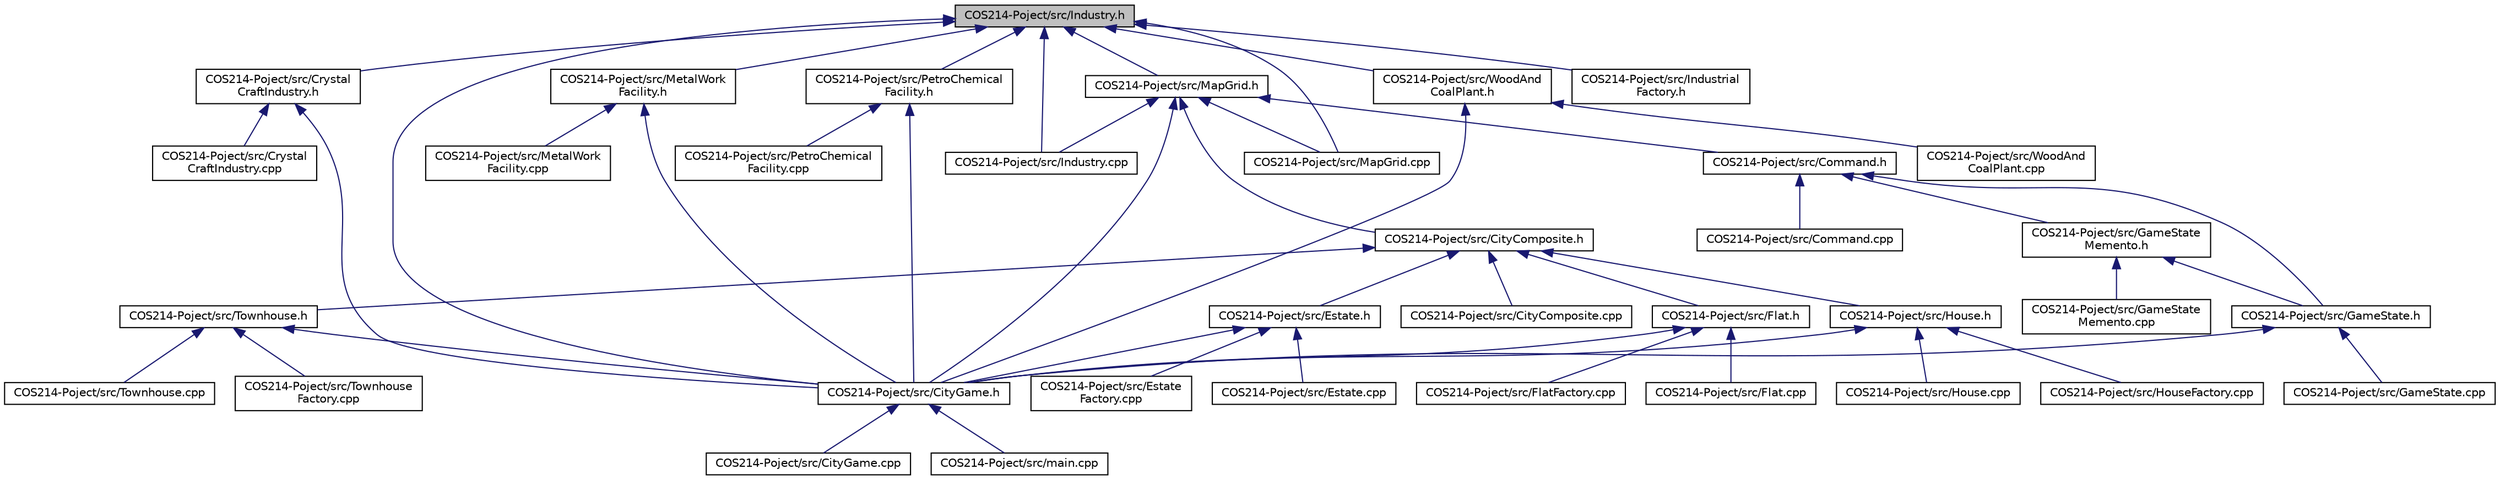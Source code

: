 digraph "COS214-Poject/src/Industry.h"
{
 // LATEX_PDF_SIZE
  edge [fontname="Helvetica",fontsize="10",labelfontname="Helvetica",labelfontsize="10"];
  node [fontname="Helvetica",fontsize="10",shape=record];
  Node1 [label="COS214-Poject/src/Industry.h",height=0.2,width=0.4,color="black", fillcolor="grey75", style="filled", fontcolor="black",tooltip=" "];
  Node1 -> Node2 [dir="back",color="midnightblue",fontsize="10",style="solid"];
  Node2 [label="COS214-Poject/src/CityGame.h",height=0.2,width=0.4,color="black", fillcolor="white", style="filled",URL="$CityGame_8h.html",tooltip=" "];
  Node2 -> Node3 [dir="back",color="midnightblue",fontsize="10",style="solid"];
  Node3 [label="COS214-Poject/src/CityGame.cpp",height=0.2,width=0.4,color="black", fillcolor="white", style="filled",URL="$CityGame_8cpp.html",tooltip=" "];
  Node2 -> Node4 [dir="back",color="midnightblue",fontsize="10",style="solid"];
  Node4 [label="COS214-Poject/src/main.cpp",height=0.2,width=0.4,color="black", fillcolor="white", style="filled",URL="$main_8cpp.html",tooltip=" "];
  Node1 -> Node5 [dir="back",color="midnightblue",fontsize="10",style="solid"];
  Node5 [label="COS214-Poject/src/Crystal\lCraftIndustry.h",height=0.2,width=0.4,color="black", fillcolor="white", style="filled",URL="$CrystalCraftIndustry_8h.html",tooltip="Declaration of the CrystalCraftIndustry class, a specific type of Industry that processes diamonds an..."];
  Node5 -> Node2 [dir="back",color="midnightblue",fontsize="10",style="solid"];
  Node5 -> Node6 [dir="back",color="midnightblue",fontsize="10",style="solid"];
  Node6 [label="COS214-Poject/src/Crystal\lCraftIndustry.cpp",height=0.2,width=0.4,color="black", fillcolor="white", style="filled",URL="$CrystalCraftIndustry_8cpp.html",tooltip="Implementation of the CrystalCraftIndustry class for processing diamond and stone resources."];
  Node1 -> Node7 [dir="back",color="midnightblue",fontsize="10",style="solid"];
  Node7 [label="COS214-Poject/src/Industrial\lFactory.h",height=0.2,width=0.4,color="black", fillcolor="white", style="filled",URL="$IndustrialFactory_8h.html",tooltip=" "];
  Node1 -> Node8 [dir="back",color="midnightblue",fontsize="10",style="solid"];
  Node8 [label="COS214-Poject/src/Industry.cpp",height=0.2,width=0.4,color="black", fillcolor="white", style="filled",URL="$Industry_8cpp.html",tooltip=" "];
  Node1 -> Node9 [dir="back",color="midnightblue",fontsize="10",style="solid"];
  Node9 [label="COS214-Poject/src/MapGrid.cpp",height=0.2,width=0.4,color="black", fillcolor="white", style="filled",URL="$MapGrid_8cpp.html",tooltip=" "];
  Node1 -> Node10 [dir="back",color="midnightblue",fontsize="10",style="solid"];
  Node10 [label="COS214-Poject/src/MapGrid.h",height=0.2,width=0.4,color="black", fillcolor="white", style="filled",URL="$MapGrid_8h.html",tooltip=" "];
  Node10 -> Node11 [dir="back",color="midnightblue",fontsize="10",style="solid"];
  Node11 [label="COS214-Poject/src/CityComposite.h",height=0.2,width=0.4,color="black", fillcolor="white", style="filled",URL="$CityComposite_8h.html",tooltip="Defines the CityComposite class, which represents a composite structure containing multiple city zone..."];
  Node11 -> Node12 [dir="back",color="midnightblue",fontsize="10",style="solid"];
  Node12 [label="COS214-Poject/src/CityComposite.cpp",height=0.2,width=0.4,color="black", fillcolor="white", style="filled",URL="$CityComposite_8cpp.html",tooltip="Implementation of the CityComposite class, which manages zones, happiness, and tax adjustments for th..."];
  Node11 -> Node13 [dir="back",color="midnightblue",fontsize="10",style="solid"];
  Node13 [label="COS214-Poject/src/Estate.h",height=0.2,width=0.4,color="black", fillcolor="white", style="filled",URL="$Estate_8h.html",tooltip=" "];
  Node13 -> Node2 [dir="back",color="midnightblue",fontsize="10",style="solid"];
  Node13 -> Node14 [dir="back",color="midnightblue",fontsize="10",style="solid"];
  Node14 [label="COS214-Poject/src/Estate.cpp",height=0.2,width=0.4,color="black", fillcolor="white", style="filled",URL="$Estate_8cpp.html",tooltip=" "];
  Node13 -> Node15 [dir="back",color="midnightblue",fontsize="10",style="solid"];
  Node15 [label="COS214-Poject/src/Estate\lFactory.cpp",height=0.2,width=0.4,color="black", fillcolor="white", style="filled",URL="$EstateFactory_8cpp.html",tooltip=" "];
  Node11 -> Node16 [dir="back",color="midnightblue",fontsize="10",style="solid"];
  Node16 [label="COS214-Poject/src/Flat.h",height=0.2,width=0.4,color="black", fillcolor="white", style="filled",URL="$Flat_8h.html",tooltip=" "];
  Node16 -> Node2 [dir="back",color="midnightblue",fontsize="10",style="solid"];
  Node16 -> Node17 [dir="back",color="midnightblue",fontsize="10",style="solid"];
  Node17 [label="COS214-Poject/src/Flat.cpp",height=0.2,width=0.4,color="black", fillcolor="white", style="filled",URL="$Flat_8cpp.html",tooltip=" "];
  Node16 -> Node18 [dir="back",color="midnightblue",fontsize="10",style="solid"];
  Node18 [label="COS214-Poject/src/FlatFactory.cpp",height=0.2,width=0.4,color="black", fillcolor="white", style="filled",URL="$FlatFactory_8cpp.html",tooltip=" "];
  Node11 -> Node19 [dir="back",color="midnightblue",fontsize="10",style="solid"];
  Node19 [label="COS214-Poject/src/House.h",height=0.2,width=0.4,color="black", fillcolor="white", style="filled",URL="$House_8h.html",tooltip="Header file for the House class, representing a residential building."];
  Node19 -> Node2 [dir="back",color="midnightblue",fontsize="10",style="solid"];
  Node19 -> Node20 [dir="back",color="midnightblue",fontsize="10",style="solid"];
  Node20 [label="COS214-Poject/src/House.cpp",height=0.2,width=0.4,color="black", fillcolor="white", style="filled",URL="$House_8cpp.html",tooltip=" "];
  Node19 -> Node21 [dir="back",color="midnightblue",fontsize="10",style="solid"];
  Node21 [label="COS214-Poject/src/HouseFactory.cpp",height=0.2,width=0.4,color="black", fillcolor="white", style="filled",URL="$HouseFactory_8cpp.html",tooltip=" "];
  Node11 -> Node22 [dir="back",color="midnightblue",fontsize="10",style="solid"];
  Node22 [label="COS214-Poject/src/Townhouse.h",height=0.2,width=0.4,color="black", fillcolor="white", style="filled",URL="$Townhouse_8h.html",tooltip=" "];
  Node22 -> Node2 [dir="back",color="midnightblue",fontsize="10",style="solid"];
  Node22 -> Node23 [dir="back",color="midnightblue",fontsize="10",style="solid"];
  Node23 [label="COS214-Poject/src/Townhouse.cpp",height=0.2,width=0.4,color="black", fillcolor="white", style="filled",URL="$Townhouse_8cpp.html",tooltip=" "];
  Node22 -> Node24 [dir="back",color="midnightblue",fontsize="10",style="solid"];
  Node24 [label="COS214-Poject/src/Townhouse\lFactory.cpp",height=0.2,width=0.4,color="black", fillcolor="white", style="filled",URL="$TownhouseFactory_8cpp.html",tooltip=" "];
  Node10 -> Node2 [dir="back",color="midnightblue",fontsize="10",style="solid"];
  Node10 -> Node25 [dir="back",color="midnightblue",fontsize="10",style="solid"];
  Node25 [label="COS214-Poject/src/Command.h",height=0.2,width=0.4,color="black", fillcolor="white", style="filled",URL="$Command_8h.html",tooltip=" "];
  Node25 -> Node26 [dir="back",color="midnightblue",fontsize="10",style="solid"];
  Node26 [label="COS214-Poject/src/Command.cpp",height=0.2,width=0.4,color="black", fillcolor="white", style="filled",URL="$Command_8cpp.html",tooltip="Implementation of the Command interface and its concrete classes for executing and undoing actions on..."];
  Node25 -> Node27 [dir="back",color="midnightblue",fontsize="10",style="solid"];
  Node27 [label="COS214-Poject/src/GameState.h",height=0.2,width=0.4,color="black", fillcolor="white", style="filled",URL="$GameState_8h.html",tooltip=" "];
  Node27 -> Node2 [dir="back",color="midnightblue",fontsize="10",style="solid"];
  Node27 -> Node28 [dir="back",color="midnightblue",fontsize="10",style="solid"];
  Node28 [label="COS214-Poject/src/GameState.cpp",height=0.2,width=0.4,color="black", fillcolor="white", style="filled",URL="$GameState_8cpp.html",tooltip="Implementation of the GameState class for managing game states and command history."];
  Node25 -> Node29 [dir="back",color="midnightblue",fontsize="10",style="solid"];
  Node29 [label="COS214-Poject/src/GameState\lMemento.h",height=0.2,width=0.4,color="black", fillcolor="white", style="filled",URL="$GameStateMemento_8h.html",tooltip=" "];
  Node29 -> Node27 [dir="back",color="midnightblue",fontsize="10",style="solid"];
  Node29 -> Node30 [dir="back",color="midnightblue",fontsize="10",style="solid"];
  Node30 [label="COS214-Poject/src/GameState\lMemento.cpp",height=0.2,width=0.4,color="black", fillcolor="white", style="filled",URL="$GameStateMemento_8cpp.html",tooltip=" "];
  Node10 -> Node8 [dir="back",color="midnightblue",fontsize="10",style="solid"];
  Node10 -> Node9 [dir="back",color="midnightblue",fontsize="10",style="solid"];
  Node1 -> Node31 [dir="back",color="midnightblue",fontsize="10",style="solid"];
  Node31 [label="COS214-Poject/src/MetalWork\lFacility.h",height=0.2,width=0.4,color="black", fillcolor="white", style="filled",URL="$MetalWorkFacility_8h.html",tooltip=" "];
  Node31 -> Node2 [dir="back",color="midnightblue",fontsize="10",style="solid"];
  Node31 -> Node32 [dir="back",color="midnightblue",fontsize="10",style="solid"];
  Node32 [label="COS214-Poject/src/MetalWork\lFacility.cpp",height=0.2,width=0.4,color="black", fillcolor="white", style="filled",URL="$MetalWorkFacility_8cpp.html",tooltip=" "];
  Node1 -> Node33 [dir="back",color="midnightblue",fontsize="10",style="solid"];
  Node33 [label="COS214-Poject/src/PetroChemical\lFacility.h",height=0.2,width=0.4,color="black", fillcolor="white", style="filled",URL="$PetroChemicalFacility_8h.html",tooltip=" "];
  Node33 -> Node2 [dir="back",color="midnightblue",fontsize="10",style="solid"];
  Node33 -> Node34 [dir="back",color="midnightblue",fontsize="10",style="solid"];
  Node34 [label="COS214-Poject/src/PetroChemical\lFacility.cpp",height=0.2,width=0.4,color="black", fillcolor="white", style="filled",URL="$PetroChemicalFacility_8cpp.html",tooltip=" "];
  Node1 -> Node35 [dir="back",color="midnightblue",fontsize="10",style="solid"];
  Node35 [label="COS214-Poject/src/WoodAnd\lCoalPlant.h",height=0.2,width=0.4,color="black", fillcolor="white", style="filled",URL="$WoodAndCoalPlant_8h.html",tooltip=" "];
  Node35 -> Node2 [dir="back",color="midnightblue",fontsize="10",style="solid"];
  Node35 -> Node36 [dir="back",color="midnightblue",fontsize="10",style="solid"];
  Node36 [label="COS214-Poject/src/WoodAnd\lCoalPlant.cpp",height=0.2,width=0.4,color="black", fillcolor="white", style="filled",URL="$WoodAndCoalPlant_8cpp.html",tooltip=" "];
}
